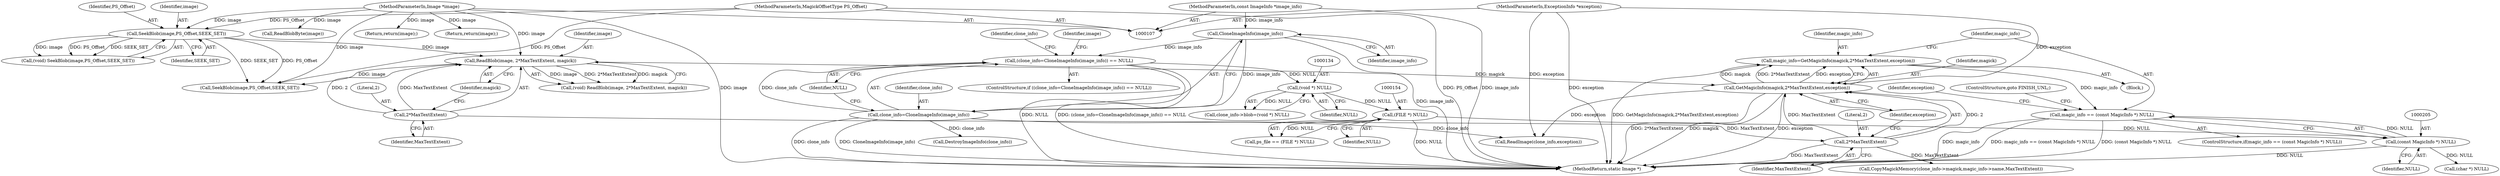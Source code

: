 digraph "0_ImageMagick_a251039393f423c7858e63cab6aa98d17b8b7a41@pointer" {
"1000202" [label="(Call,magic_info == (const MagicInfo *) NULL)"];
"1000193" [label="(Call,magic_info=GetMagicInfo(magick,2*MaxTextExtent,exception))"];
"1000195" [label="(Call,GetMagicInfo(magick,2*MaxTextExtent,exception))"];
"1000165" [label="(Call,ReadBlob(image, 2*MaxTextExtent, magick))"];
"1000159" [label="(Call,SeekBlob(image,PS_Offset,SEEK_SET))"];
"1000108" [label="(MethodParameterIn,Image *image)"];
"1000110" [label="(MethodParameterIn,MagickOffsetType PS_Offset)"];
"1000167" [label="(Call,2*MaxTextExtent)"];
"1000197" [label="(Call,2*MaxTextExtent)"];
"1000112" [label="(MethodParameterIn,ExceptionInfo *exception)"];
"1000204" [label="(Call,(const MagicInfo *) NULL)"];
"1000153" [label="(Call,(FILE *) NULL)"];
"1000133" [label="(Call,(void *) NULL)"];
"1000121" [label="(Call,(clone_info=CloneImageInfo(image_info)) == NULL)"];
"1000122" [label="(Call,clone_info=CloneImageInfo(image_info))"];
"1000124" [label="(Call,CloneImageInfo(image_info))"];
"1000109" [label="(MethodParameterIn,const ImageInfo *image_info)"];
"1000122" [label="(Call,clone_info=CloneImageInfo(image_info))"];
"1000112" [label="(MethodParameterIn,ExceptionInfo *exception)"];
"1000124" [label="(Call,CloneImageInfo(image_info))"];
"1000198" [label="(Literal,2)"];
"1000167" [label="(Call,2*MaxTextExtent)"];
"1000131" [label="(Identifier,clone_info)"];
"1000203" [label="(Identifier,magic_info)"];
"1000109" [label="(MethodParameterIn,const ImageInfo *image_info)"];
"1000161" [label="(Identifier,PS_Offset)"];
"1000155" [label="(Identifier,NULL)"];
"1000195" [label="(Call,GetMagicInfo(magick,2*MaxTextExtent,exception))"];
"1000204" [label="(Call,(const MagicInfo *) NULL)"];
"1000108" [label="(MethodParameterIn,Image *image)"];
"1000110" [label="(MethodParameterIn,MagickOffsetType PS_Offset)"];
"1000173" [label="(Call,SeekBlob(image,PS_Offset,SEEK_SET))"];
"1000133" [label="(Call,(void *) NULL)"];
"1000243" [label="(Call,ReadImage(clone_info,exception))"];
"1000186" [label="(Call,ReadBlobByte(image))"];
"1000196" [label="(Identifier,magick)"];
"1000211" [label="(Identifier,exception)"];
"1000199" [label="(Identifier,MaxTextExtent)"];
"1000226" [label="(Call,CopyMagickMemory(clone_info->magick,magic_info->name,MaxTextExtent))"];
"1000201" [label="(ControlStructure,if(magic_info == (const MagicInfo *) NULL))"];
"1000129" [label="(Call,clone_info->blob=(void *) NULL)"];
"1000165" [label="(Call,ReadBlob(image, 2*MaxTextExtent, magick))"];
"1000197" [label="(Call,2*MaxTextExtent)"];
"1000153" [label="(Call,(FILE *) NULL)"];
"1000127" [label="(Return,return(image);)"];
"1000193" [label="(Call,magic_info=GetMagicInfo(magick,2*MaxTextExtent,exception))"];
"1000157" [label="(Call,(void) SeekBlob(image,PS_Offset,SEEK_SET))"];
"1000322" [label="(Call,DestroyImageInfo(clone_info))"];
"1000166" [label="(Identifier,image)"];
"1000113" [label="(Block,)"];
"1000128" [label="(Identifier,image)"];
"1000220" [label="(Call,(char *) NULL)"];
"1000202" [label="(Call,magic_info == (const MagicInfo *) NULL)"];
"1000121" [label="(Call,(clone_info=CloneImageInfo(image_info)) == NULL)"];
"1000163" [label="(Call,(void) ReadBlob(image, 2*MaxTextExtent, magick))"];
"1000159" [label="(Call,SeekBlob(image,PS_Offset,SEEK_SET))"];
"1000151" [label="(Call,ps_file == (FILE *) NULL)"];
"1000162" [label="(Identifier,SEEK_SET)"];
"1000126" [label="(Identifier,NULL)"];
"1000125" [label="(Identifier,image_info)"];
"1000168" [label="(Literal,2)"];
"1000324" [label="(Return,return(image);)"];
"1000206" [label="(Identifier,NULL)"];
"1000160" [label="(Identifier,image)"];
"1000207" [label="(ControlStructure,goto FINISH_UNL;)"];
"1000135" [label="(Identifier,NULL)"];
"1000169" [label="(Identifier,MaxTextExtent)"];
"1000120" [label="(ControlStructure,if ((clone_info=CloneImageInfo(image_info)) == NULL))"];
"1000200" [label="(Identifier,exception)"];
"1000194" [label="(Identifier,magic_info)"];
"1000123" [label="(Identifier,clone_info)"];
"1000326" [label="(MethodReturn,static Image *)"];
"1000170" [label="(Identifier,magick)"];
"1000202" -> "1000201"  [label="AST: "];
"1000202" -> "1000204"  [label="CFG: "];
"1000203" -> "1000202"  [label="AST: "];
"1000204" -> "1000202"  [label="AST: "];
"1000207" -> "1000202"  [label="CFG: "];
"1000211" -> "1000202"  [label="CFG: "];
"1000202" -> "1000326"  [label="DDG: magic_info"];
"1000202" -> "1000326"  [label="DDG: magic_info == (const MagicInfo *) NULL"];
"1000202" -> "1000326"  [label="DDG: (const MagicInfo *) NULL"];
"1000193" -> "1000202"  [label="DDG: magic_info"];
"1000204" -> "1000202"  [label="DDG: NULL"];
"1000193" -> "1000113"  [label="AST: "];
"1000193" -> "1000195"  [label="CFG: "];
"1000194" -> "1000193"  [label="AST: "];
"1000195" -> "1000193"  [label="AST: "];
"1000203" -> "1000193"  [label="CFG: "];
"1000193" -> "1000326"  [label="DDG: GetMagicInfo(magick,2*MaxTextExtent,exception)"];
"1000195" -> "1000193"  [label="DDG: magick"];
"1000195" -> "1000193"  [label="DDG: 2*MaxTextExtent"];
"1000195" -> "1000193"  [label="DDG: exception"];
"1000195" -> "1000200"  [label="CFG: "];
"1000196" -> "1000195"  [label="AST: "];
"1000197" -> "1000195"  [label="AST: "];
"1000200" -> "1000195"  [label="AST: "];
"1000195" -> "1000326"  [label="DDG: exception"];
"1000195" -> "1000326"  [label="DDG: 2*MaxTextExtent"];
"1000195" -> "1000326"  [label="DDG: magick"];
"1000165" -> "1000195"  [label="DDG: magick"];
"1000197" -> "1000195"  [label="DDG: 2"];
"1000197" -> "1000195"  [label="DDG: MaxTextExtent"];
"1000112" -> "1000195"  [label="DDG: exception"];
"1000195" -> "1000243"  [label="DDG: exception"];
"1000165" -> "1000163"  [label="AST: "];
"1000165" -> "1000170"  [label="CFG: "];
"1000166" -> "1000165"  [label="AST: "];
"1000167" -> "1000165"  [label="AST: "];
"1000170" -> "1000165"  [label="AST: "];
"1000163" -> "1000165"  [label="CFG: "];
"1000165" -> "1000163"  [label="DDG: image"];
"1000165" -> "1000163"  [label="DDG: 2*MaxTextExtent"];
"1000165" -> "1000163"  [label="DDG: magick"];
"1000159" -> "1000165"  [label="DDG: image"];
"1000108" -> "1000165"  [label="DDG: image"];
"1000167" -> "1000165"  [label="DDG: 2"];
"1000167" -> "1000165"  [label="DDG: MaxTextExtent"];
"1000165" -> "1000173"  [label="DDG: image"];
"1000159" -> "1000157"  [label="AST: "];
"1000159" -> "1000162"  [label="CFG: "];
"1000160" -> "1000159"  [label="AST: "];
"1000161" -> "1000159"  [label="AST: "];
"1000162" -> "1000159"  [label="AST: "];
"1000157" -> "1000159"  [label="CFG: "];
"1000159" -> "1000157"  [label="DDG: image"];
"1000159" -> "1000157"  [label="DDG: PS_Offset"];
"1000159" -> "1000157"  [label="DDG: SEEK_SET"];
"1000108" -> "1000159"  [label="DDG: image"];
"1000110" -> "1000159"  [label="DDG: PS_Offset"];
"1000159" -> "1000173"  [label="DDG: PS_Offset"];
"1000159" -> "1000173"  [label="DDG: SEEK_SET"];
"1000108" -> "1000107"  [label="AST: "];
"1000108" -> "1000326"  [label="DDG: image"];
"1000108" -> "1000127"  [label="DDG: image"];
"1000108" -> "1000173"  [label="DDG: image"];
"1000108" -> "1000186"  [label="DDG: image"];
"1000108" -> "1000324"  [label="DDG: image"];
"1000110" -> "1000107"  [label="AST: "];
"1000110" -> "1000326"  [label="DDG: PS_Offset"];
"1000110" -> "1000173"  [label="DDG: PS_Offset"];
"1000167" -> "1000169"  [label="CFG: "];
"1000168" -> "1000167"  [label="AST: "];
"1000169" -> "1000167"  [label="AST: "];
"1000170" -> "1000167"  [label="CFG: "];
"1000167" -> "1000197"  [label="DDG: MaxTextExtent"];
"1000197" -> "1000199"  [label="CFG: "];
"1000198" -> "1000197"  [label="AST: "];
"1000199" -> "1000197"  [label="AST: "];
"1000200" -> "1000197"  [label="CFG: "];
"1000197" -> "1000326"  [label="DDG: MaxTextExtent"];
"1000197" -> "1000226"  [label="DDG: MaxTextExtent"];
"1000112" -> "1000107"  [label="AST: "];
"1000112" -> "1000326"  [label="DDG: exception"];
"1000112" -> "1000243"  [label="DDG: exception"];
"1000204" -> "1000206"  [label="CFG: "];
"1000205" -> "1000204"  [label="AST: "];
"1000206" -> "1000204"  [label="AST: "];
"1000204" -> "1000326"  [label="DDG: NULL"];
"1000153" -> "1000204"  [label="DDG: NULL"];
"1000204" -> "1000220"  [label="DDG: NULL"];
"1000153" -> "1000151"  [label="AST: "];
"1000153" -> "1000155"  [label="CFG: "];
"1000154" -> "1000153"  [label="AST: "];
"1000155" -> "1000153"  [label="AST: "];
"1000151" -> "1000153"  [label="CFG: "];
"1000153" -> "1000326"  [label="DDG: NULL"];
"1000153" -> "1000151"  [label="DDG: NULL"];
"1000133" -> "1000153"  [label="DDG: NULL"];
"1000133" -> "1000129"  [label="AST: "];
"1000133" -> "1000135"  [label="CFG: "];
"1000134" -> "1000133"  [label="AST: "];
"1000135" -> "1000133"  [label="AST: "];
"1000129" -> "1000133"  [label="CFG: "];
"1000133" -> "1000129"  [label="DDG: NULL"];
"1000121" -> "1000133"  [label="DDG: NULL"];
"1000121" -> "1000120"  [label="AST: "];
"1000121" -> "1000126"  [label="CFG: "];
"1000122" -> "1000121"  [label="AST: "];
"1000126" -> "1000121"  [label="AST: "];
"1000128" -> "1000121"  [label="CFG: "];
"1000131" -> "1000121"  [label="CFG: "];
"1000121" -> "1000326"  [label="DDG: NULL"];
"1000121" -> "1000326"  [label="DDG: (clone_info=CloneImageInfo(image_info)) == NULL"];
"1000122" -> "1000121"  [label="DDG: clone_info"];
"1000124" -> "1000121"  [label="DDG: image_info"];
"1000122" -> "1000124"  [label="CFG: "];
"1000123" -> "1000122"  [label="AST: "];
"1000124" -> "1000122"  [label="AST: "];
"1000126" -> "1000122"  [label="CFG: "];
"1000122" -> "1000326"  [label="DDG: clone_info"];
"1000122" -> "1000326"  [label="DDG: CloneImageInfo(image_info)"];
"1000124" -> "1000122"  [label="DDG: image_info"];
"1000122" -> "1000243"  [label="DDG: clone_info"];
"1000122" -> "1000322"  [label="DDG: clone_info"];
"1000124" -> "1000125"  [label="CFG: "];
"1000125" -> "1000124"  [label="AST: "];
"1000124" -> "1000326"  [label="DDG: image_info"];
"1000109" -> "1000124"  [label="DDG: image_info"];
"1000109" -> "1000107"  [label="AST: "];
"1000109" -> "1000326"  [label="DDG: image_info"];
}
